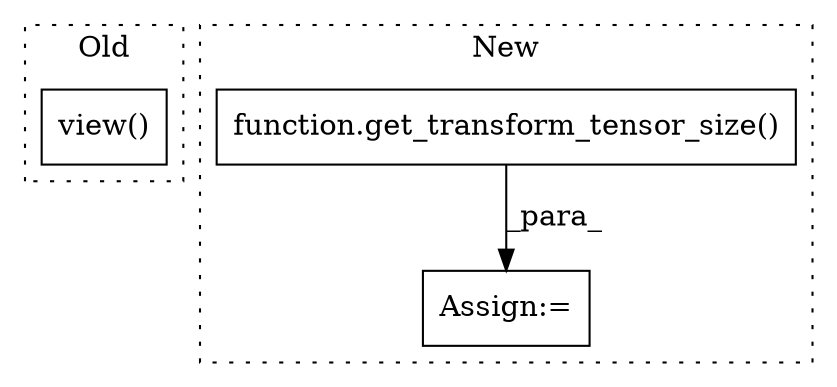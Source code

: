 digraph G {
subgraph cluster0 {
1 [label="view()" a="75" s="25156,25185" l="17,1" shape="box"];
label = "Old";
style="dotted";
}
subgraph cluster1 {
2 [label="function.get_transform_tensor_size()" a="75" s="24928,24960" l="26,1" shape="box"];
3 [label="Assign:=" a="68" s="24925" l="3" shape="box"];
label = "New";
style="dotted";
}
2 -> 3 [label="_para_"];
}